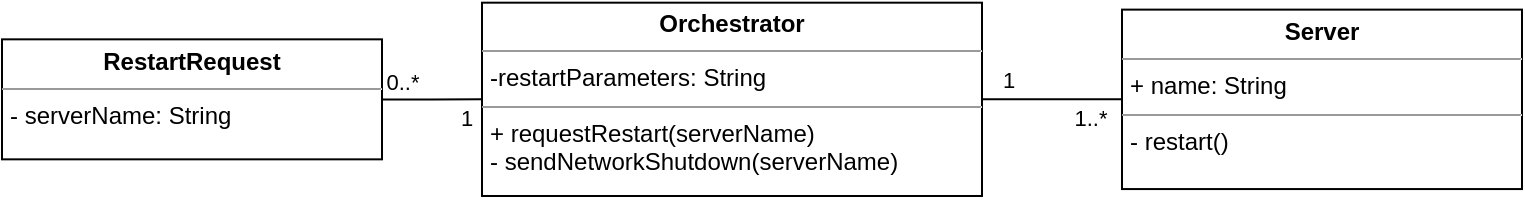 <mxfile version="24.2.5" type="device">
  <diagram name="Page-1" id="c4acf3e9-155e-7222-9cf6-157b1a14988f">
    <mxGraphModel dx="792" dy="1139" grid="1" gridSize="10" guides="1" tooltips="1" connect="1" arrows="1" fold="1" page="1" pageScale="1" pageWidth="850" pageHeight="1100" background="none" math="0" shadow="0">
      <root>
        <mxCell id="0" />
        <mxCell id="1" parent="0" />
        <mxCell id="0Jw_0pqef54ksfQyoP_c-11" style="edgeStyle=orthogonalEdgeStyle;rounded=0;orthogonalLoop=1;jettySize=auto;html=1;entryX=0;entryY=0.5;entryDx=0;entryDy=0;endArrow=none;endFill=0;" parent="1" source="0Jw_0pqef54ksfQyoP_c-1" target="0Jw_0pqef54ksfQyoP_c-9" edge="1">
          <mxGeometry relative="1" as="geometry" />
        </mxCell>
        <mxCell id="WLs7GbNyF3fnMFnim6RR-7" value="1" style="edgeLabel;html=1;align=center;verticalAlign=middle;resizable=0;points=[];" parent="0Jw_0pqef54ksfQyoP_c-11" vertex="1" connectable="0">
          <mxGeometry x="-0.102" y="-2" relative="1" as="geometry">
            <mxPoint x="-19" y="-12" as="offset" />
          </mxGeometry>
        </mxCell>
        <mxCell id="WLs7GbNyF3fnMFnim6RR-8" value="1..*" style="edgeLabel;html=1;align=center;verticalAlign=middle;resizable=0;points=[];" parent="0Jw_0pqef54ksfQyoP_c-11" vertex="1" connectable="0">
          <mxGeometry x="0.534" y="-1" relative="1" as="geometry">
            <mxPoint y="8" as="offset" />
          </mxGeometry>
        </mxCell>
        <mxCell id="0Jw_0pqef54ksfQyoP_c-1" value="&lt;p style=&quot;margin:0px;margin-top:4px;text-align:center;&quot;&gt;&lt;b&gt;Orchestrator&lt;/b&gt;&lt;/p&gt;&lt;hr size=&quot;1&quot;&gt;&lt;p style=&quot;margin:0px;margin-left:4px;&quot;&gt;-restartParameters: String&lt;/p&gt;&lt;hr size=&quot;1&quot;&gt;&lt;p style=&quot;margin:0px;margin-left:4px;&quot;&gt;+ requestRestart(serverName)&lt;/p&gt;&lt;p style=&quot;margin:0px;margin-left:4px;&quot;&gt;- sendNetworkShutdown(serverName)&lt;/p&gt;&lt;p style=&quot;margin:0px;margin-left:4px;&quot;&gt;&lt;br&gt;&lt;/p&gt;" style="verticalAlign=top;align=left;overflow=fill;fontSize=12;fontFamily=Helvetica;html=1;rounded=0;shadow=0;comic=0;labelBackgroundColor=none;strokeWidth=1" parent="1" vertex="1">
          <mxGeometry x="300" y="93.34" width="250" height="96.66" as="geometry" />
        </mxCell>
        <mxCell id="0Jw_0pqef54ksfQyoP_c-9" value="&lt;p style=&quot;margin:0px;margin-top:4px;text-align:center;&quot;&gt;&lt;b&gt;Server&lt;/b&gt;&lt;/p&gt;&lt;hr size=&quot;1&quot;&gt;&lt;p style=&quot;margin:0px;margin-left:4px;&quot;&gt;+ name: String&lt;/p&gt;&lt;hr size=&quot;1&quot;&gt;&lt;p style=&quot;margin:0px;margin-left:4px;&quot;&gt;- restart()&lt;/p&gt;" style="verticalAlign=top;align=left;overflow=fill;fontSize=12;fontFamily=Helvetica;html=1;rounded=0;shadow=0;comic=0;labelBackgroundColor=none;strokeWidth=1" parent="1" vertex="1">
          <mxGeometry x="620" y="96.81" width="200" height="89.72" as="geometry" />
        </mxCell>
        <mxCell id="LD0ncmt92zqWV_i8-QNc-2" style="edgeStyle=orthogonalEdgeStyle;rounded=0;orthogonalLoop=1;jettySize=auto;html=1;entryX=0;entryY=0.5;entryDx=0;entryDy=0;endArrow=none;endFill=0;" edge="1" parent="1" source="LD0ncmt92zqWV_i8-QNc-1" target="0Jw_0pqef54ksfQyoP_c-1">
          <mxGeometry relative="1" as="geometry" />
        </mxCell>
        <mxCell id="LD0ncmt92zqWV_i8-QNc-3" value="0..*" style="edgeLabel;html=1;align=center;verticalAlign=middle;resizable=0;points=[];" vertex="1" connectable="0" parent="LD0ncmt92zqWV_i8-QNc-2">
          <mxGeometry x="-0.36" relative="1" as="geometry">
            <mxPoint x="-6" y="-9" as="offset" />
          </mxGeometry>
        </mxCell>
        <mxCell id="LD0ncmt92zqWV_i8-QNc-4" value="1" style="edgeLabel;html=1;align=center;verticalAlign=middle;resizable=0;points=[];" vertex="1" connectable="0" parent="LD0ncmt92zqWV_i8-QNc-2">
          <mxGeometry x="0.28" y="-1" relative="1" as="geometry">
            <mxPoint x="10" y="8" as="offset" />
          </mxGeometry>
        </mxCell>
        <mxCell id="LD0ncmt92zqWV_i8-QNc-1" value="&lt;p style=&quot;margin:0px;margin-top:4px;text-align:center;&quot;&gt;&lt;b style=&quot;&quot;&gt;RestartRequest&lt;/b&gt;&lt;/p&gt;&lt;hr size=&quot;1&quot;&gt;&lt;p style=&quot;margin:0px;margin-left:4px;&quot;&gt;- serverName: String&lt;/p&gt;&lt;p style=&quot;margin:0px;margin-left:4px;&quot;&gt;&lt;br&gt;&lt;/p&gt;" style="verticalAlign=top;align=left;overflow=fill;fontSize=12;fontFamily=Helvetica;html=1;rounded=0;shadow=0;comic=0;labelBackgroundColor=none;strokeWidth=1" vertex="1" parent="1">
          <mxGeometry x="60" y="111.67" width="190" height="60" as="geometry" />
        </mxCell>
      </root>
    </mxGraphModel>
  </diagram>
</mxfile>
